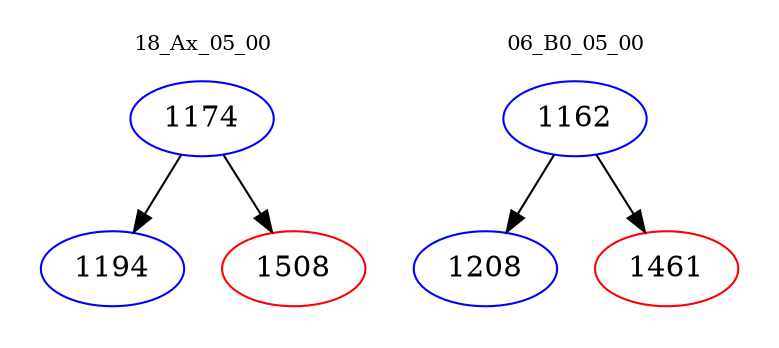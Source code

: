 digraph{
subgraph cluster_0 {
color = white
label = "18_Ax_05_00";
fontsize=10;
T0_1174 [label="1174", color="blue"]
T0_1174 -> T0_1194 [color="black"]
T0_1194 [label="1194", color="blue"]
T0_1174 -> T0_1508 [color="black"]
T0_1508 [label="1508", color="red"]
}
subgraph cluster_1 {
color = white
label = "06_B0_05_00";
fontsize=10;
T1_1162 [label="1162", color="blue"]
T1_1162 -> T1_1208 [color="black"]
T1_1208 [label="1208", color="blue"]
T1_1162 -> T1_1461 [color="black"]
T1_1461 [label="1461", color="red"]
}
}
